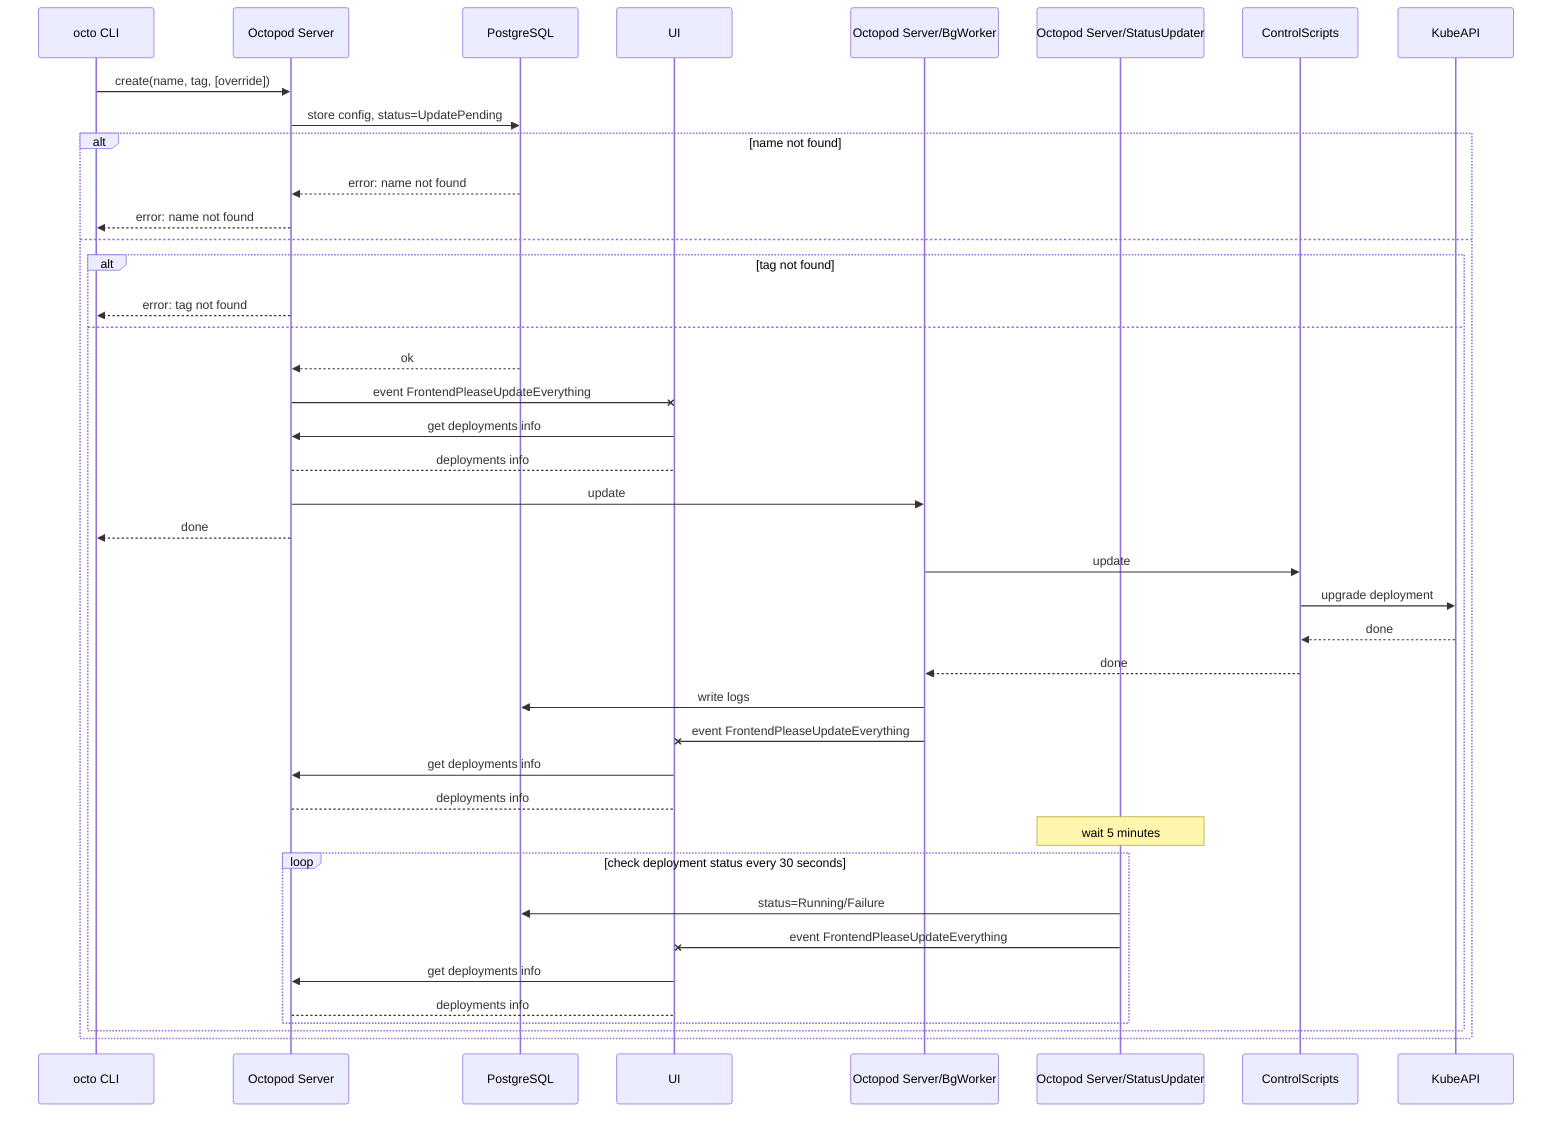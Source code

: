 sequenceDiagram
    participant octo CLI
    participant Octopod Server
    participant PostgreSQL
    participant UI
    participant Octopod Server/BgWorker
    participant Octopod Server/StatusUpdater
    participant ControlScripts
    participant KubeAPI
    octo CLI->>Octopod Server: create(name, tag, [override])
    Octopod Server->>PostgreSQL: store config, status=UpdatePending
    alt name not found
        PostgreSQL-->>Octopod Server: error: name not found
        Octopod Server-->>octo CLI: error: name not found
    else
        alt tag not found
            Octopod Server-->>octo CLI: error: tag not found
        else
            PostgreSQL-->>Octopod Server: ok
            Octopod Server-xUI: event FrontendPleaseUpdateEverything
            UI->>Octopod Server: get deployments info
            Octopod Server-->UI: deployments info
            Octopod Server->>Octopod Server/BgWorker: update
            Octopod Server-->>octo CLI: done
            Octopod Server/BgWorker->>ControlScripts: update
            ControlScripts->>KubeAPI: upgrade deployment
            KubeAPI-->>ControlScripts: done
            ControlScripts-->>Octopod Server/BgWorker: done
            Octopod Server/BgWorker->>PostgreSQL: write logs
            Octopod Server/BgWorker-xUI: event FrontendPleaseUpdateEverything
            UI->>Octopod Server: get deployments info
            Octopod Server-->UI: deployments info
            Note over Octopod Server/StatusUpdater: wait 5 minutes
            loop check deployment status every 30 seconds
                Octopod Server/StatusUpdater->>PostgreSQL: status=Running/Failure
                Octopod Server/StatusUpdater-xUI: event FrontendPleaseUpdateEverything
                UI->>Octopod Server: get deployments info
                Octopod Server-->UI: deployments info
            end
        end
    end